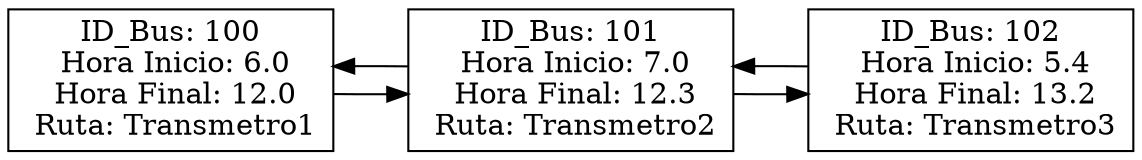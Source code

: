 digraph Elementos{
node [shape=record];
rankdir=LR;
e_100[label = "ID_Bus: 100\n Hora Inicio: 6.0\n Hora Final: 12.0\n Ruta: Transmetro1"];

e_100->e_101;
e_101->e_100;
e_101[label = "ID_Bus: 101\n Hora Inicio: 7.0\n Hora Final: 12.3\n Ruta: Transmetro2"];

e_101->e_102;
e_102->e_101;
e_102[label = "ID_Bus: 102\n Hora Inicio: 5.4\n Hora Final: 13.2\n Ruta: Transmetro3"];

}

